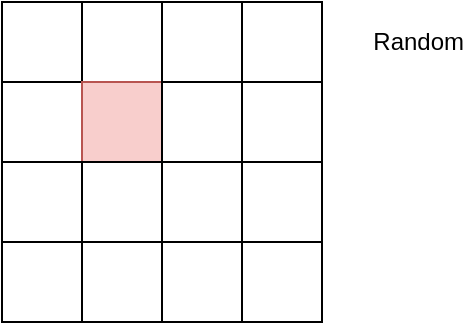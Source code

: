 <mxfile version="13.1.12" type="github">
  <diagram id="GpDJBXNo1TzJezvSxaVC" name="Page-1">
    <mxGraphModel dx="474" dy="254" grid="1" gridSize="10" guides="1" tooltips="1" connect="1" arrows="1" fold="1" page="1" pageScale="1" pageWidth="827" pageHeight="1169" math="0" shadow="0">
      <root>
        <mxCell id="0" />
        <mxCell id="1" parent="0" />
        <mxCell id="v6bTK9bKO-6AMYcoUIT7-1" value="" style="rounded=0;whiteSpace=wrap;html=1;" vertex="1" parent="1">
          <mxGeometry x="170" y="120" width="40" height="40" as="geometry" />
        </mxCell>
        <mxCell id="v6bTK9bKO-6AMYcoUIT7-2" value="" style="rounded=0;whiteSpace=wrap;html=1;" vertex="1" parent="1">
          <mxGeometry x="210" y="120" width="40" height="40" as="geometry" />
        </mxCell>
        <mxCell id="v6bTK9bKO-6AMYcoUIT7-3" value="" style="rounded=0;whiteSpace=wrap;html=1;" vertex="1" parent="1">
          <mxGeometry x="250" y="120" width="40" height="40" as="geometry" />
        </mxCell>
        <mxCell id="v6bTK9bKO-6AMYcoUIT7-4" value="" style="rounded=0;whiteSpace=wrap;html=1;" vertex="1" parent="1">
          <mxGeometry x="290" y="120" width="40" height="40" as="geometry" />
        </mxCell>
        <mxCell id="v6bTK9bKO-6AMYcoUIT7-44" value="" style="rounded=0;whiteSpace=wrap;html=1;" vertex="1" parent="1">
          <mxGeometry x="170" y="160" width="40" height="40" as="geometry" />
        </mxCell>
        <mxCell id="v6bTK9bKO-6AMYcoUIT7-45" value="" style="rounded=0;whiteSpace=wrap;html=1;fillColor=#f8cecc;strokeColor=#b85450;" vertex="1" parent="1">
          <mxGeometry x="210" y="160" width="40" height="40" as="geometry" />
        </mxCell>
        <mxCell id="v6bTK9bKO-6AMYcoUIT7-46" value="" style="rounded=0;whiteSpace=wrap;html=1;" vertex="1" parent="1">
          <mxGeometry x="250" y="160" width="40" height="40" as="geometry" />
        </mxCell>
        <mxCell id="v6bTK9bKO-6AMYcoUIT7-47" value="" style="rounded=0;whiteSpace=wrap;html=1;" vertex="1" parent="1">
          <mxGeometry x="290" y="160" width="40" height="40" as="geometry" />
        </mxCell>
        <mxCell id="v6bTK9bKO-6AMYcoUIT7-48" value="" style="rounded=0;whiteSpace=wrap;html=1;" vertex="1" parent="1">
          <mxGeometry x="170" y="200" width="40" height="40" as="geometry" />
        </mxCell>
        <mxCell id="v6bTK9bKO-6AMYcoUIT7-49" value="" style="rounded=0;whiteSpace=wrap;html=1;" vertex="1" parent="1">
          <mxGeometry x="210" y="200" width="40" height="40" as="geometry" />
        </mxCell>
        <mxCell id="v6bTK9bKO-6AMYcoUIT7-50" value="" style="rounded=0;whiteSpace=wrap;html=1;" vertex="1" parent="1">
          <mxGeometry x="250" y="200" width="40" height="40" as="geometry" />
        </mxCell>
        <mxCell id="v6bTK9bKO-6AMYcoUIT7-51" value="" style="rounded=0;whiteSpace=wrap;html=1;" vertex="1" parent="1">
          <mxGeometry x="290" y="200" width="40" height="40" as="geometry" />
        </mxCell>
        <mxCell id="v6bTK9bKO-6AMYcoUIT7-52" value="" style="rounded=0;whiteSpace=wrap;html=1;" vertex="1" parent="1">
          <mxGeometry x="170" y="240" width="40" height="40" as="geometry" />
        </mxCell>
        <mxCell id="v6bTK9bKO-6AMYcoUIT7-53" value="" style="rounded=0;whiteSpace=wrap;html=1;" vertex="1" parent="1">
          <mxGeometry x="210" y="240" width="40" height="40" as="geometry" />
        </mxCell>
        <mxCell id="v6bTK9bKO-6AMYcoUIT7-54" value="" style="rounded=0;whiteSpace=wrap;html=1;" vertex="1" parent="1">
          <mxGeometry x="250" y="240" width="40" height="40" as="geometry" />
        </mxCell>
        <mxCell id="v6bTK9bKO-6AMYcoUIT7-55" value="" style="rounded=0;whiteSpace=wrap;html=1;" vertex="1" parent="1">
          <mxGeometry x="290" y="240" width="40" height="40" as="geometry" />
        </mxCell>
        <mxCell id="v6bTK9bKO-6AMYcoUIT7-56" value="Random&amp;nbsp;" style="text;html=1;strokeColor=none;fillColor=none;align=center;verticalAlign=middle;whiteSpace=wrap;rounded=0;" vertex="1" parent="1">
          <mxGeometry x="360" y="130" width="40" height="20" as="geometry" />
        </mxCell>
      </root>
    </mxGraphModel>
  </diagram>
</mxfile>
